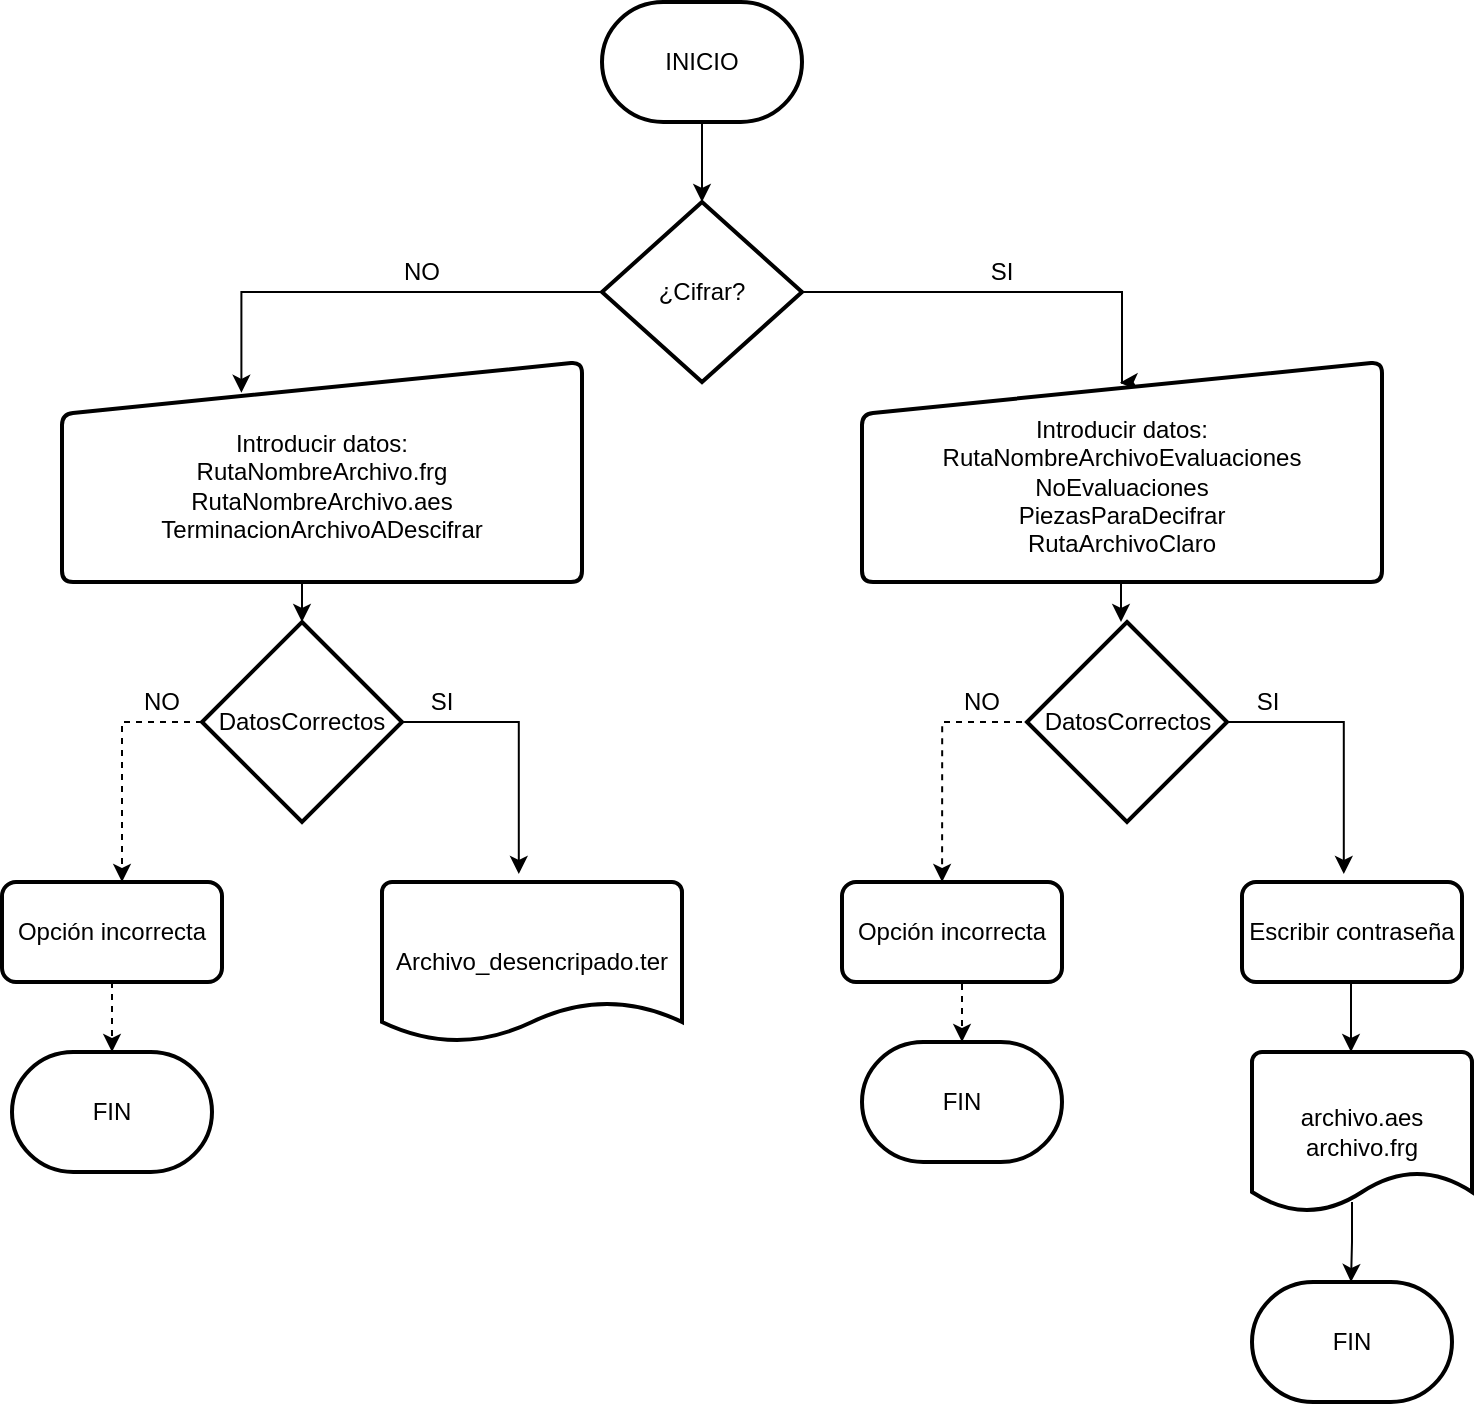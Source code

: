 <mxfile version="20.0.0" type="google"><diagram id="LfTl35wmAn93vM2NIXE-" name="Page-1"><mxGraphModel grid="1" page="1" gridSize="10" guides="1" tooltips="1" connect="1" arrows="1" fold="1" pageScale="1" pageWidth="827" pageHeight="1169" math="0" shadow="0"><root><mxCell id="0"/><mxCell id="1" parent="0"/><mxCell id="IsKuTf25qex9hFy4l03r-24" style="edgeStyle=orthogonalEdgeStyle;rounded=0;orthogonalLoop=1;jettySize=auto;html=1;exitX=0.5;exitY=1;exitDx=0;exitDy=0;exitPerimeter=0;entryX=0.5;entryY=0;entryDx=0;entryDy=0;entryPerimeter=0;" edge="1" parent="1" source="IsKuTf25qex9hFy4l03r-2" target="IsKuTf25qex9hFy4l03r-3"><mxGeometry relative="1" as="geometry"/></mxCell><mxCell id="IsKuTf25qex9hFy4l03r-2" value="INICIO" style="strokeWidth=2;html=1;shape=mxgraph.flowchart.terminator;whiteSpace=wrap;" vertex="1" parent="1"><mxGeometry x="350" width="100" height="60" as="geometry"/></mxCell><mxCell id="IsKuTf25qex9hFy4l03r-26" style="edgeStyle=orthogonalEdgeStyle;rounded=0;orthogonalLoop=1;jettySize=auto;html=1;exitX=1;exitY=0.5;exitDx=0;exitDy=0;exitPerimeter=0;entryX=0.496;entryY=0.094;entryDx=0;entryDy=0;entryPerimeter=0;" edge="1" parent="1" source="IsKuTf25qex9hFy4l03r-3" target="IsKuTf25qex9hFy4l03r-5"><mxGeometry relative="1" as="geometry"><mxPoint x="640" y="160" as="targetPoint"/><Array as="points"><mxPoint x="610" y="145"/></Array></mxGeometry></mxCell><mxCell id="IsKuTf25qex9hFy4l03r-3" value="¿Cifrar?" style="strokeWidth=2;html=1;shape=mxgraph.flowchart.decision;whiteSpace=wrap;" vertex="1" parent="1"><mxGeometry x="350" y="100" width="100" height="90" as="geometry"/></mxCell><mxCell id="IsKuTf25qex9hFy4l03r-4" value="Escribir contraseña" style="rounded=1;whiteSpace=wrap;html=1;absoluteArcSize=1;arcSize=14;strokeWidth=2;" vertex="1" parent="1"><mxGeometry x="670" y="440" width="110" height="50" as="geometry"/></mxCell><mxCell id="IsKuTf25qex9hFy4l03r-5" value="&lt;br&gt;Introducir datos: &lt;br&gt;RutaNombreArchivoEvaluaciones NoEvaluaciones &lt;br&gt;PiezasParaDecifrar &lt;br&gt;RutaArchivoClaro" style="html=1;strokeWidth=2;shape=manualInput;whiteSpace=wrap;rounded=1;size=26;arcSize=11;" vertex="1" parent="1"><mxGeometry x="480" y="180" width="260" height="110" as="geometry"/></mxCell><mxCell id="IsKuTf25qex9hFy4l03r-40" style="edgeStyle=orthogonalEdgeStyle;rounded=0;orthogonalLoop=1;jettySize=auto;html=1;exitX=0.5;exitY=1;exitDx=0;exitDy=0;entryX=0.5;entryY=0;entryDx=0;entryDy=0;entryPerimeter=0;dashed=1;" edge="1" parent="1" source="IsKuTf25qex9hFy4l03r-6" target="IsKuTf25qex9hFy4l03r-22"><mxGeometry relative="1" as="geometry"/></mxCell><mxCell id="IsKuTf25qex9hFy4l03r-6" value="Opción incorrecta" style="rounded=1;whiteSpace=wrap;html=1;absoluteArcSize=1;arcSize=14;strokeWidth=2;" vertex="1" parent="1"><mxGeometry x="50" y="440" width="110" height="50" as="geometry"/></mxCell><mxCell id="IsKuTf25qex9hFy4l03r-9" value="FIN" style="strokeWidth=2;html=1;shape=mxgraph.flowchart.terminator;whiteSpace=wrap;" vertex="1" parent="1"><mxGeometry x="480" y="520" width="100" height="60" as="geometry"/></mxCell><mxCell id="IsKuTf25qex9hFy4l03r-11" value="archivo.aes&lt;br&gt;archivo.frg" style="strokeWidth=2;html=1;shape=mxgraph.flowchart.document2;whiteSpace=wrap;size=0.25;" vertex="1" parent="1"><mxGeometry x="675" y="525" width="110" height="80" as="geometry"/></mxCell><mxCell id="IsKuTf25qex9hFy4l03r-12" value="FIN" style="strokeWidth=2;html=1;shape=mxgraph.flowchart.terminator;whiteSpace=wrap;" vertex="1" parent="1"><mxGeometry x="675" y="640" width="100" height="60" as="geometry"/></mxCell><mxCell id="IsKuTf25qex9hFy4l03r-13" value="&lt;br&gt;Introducir datos: &lt;br&gt;RutaNombreArchivo.frg RutaNombreArchivo.aes&lt;br&gt;TerminacionArchivoADescifrar" style="html=1;strokeWidth=2;shape=manualInput;whiteSpace=wrap;rounded=1;size=26;arcSize=11;" vertex="1" parent="1"><mxGeometry x="80" y="180" width="260" height="110" as="geometry"/></mxCell><mxCell id="IsKuTf25qex9hFy4l03r-18" value="DatosCorrectos" style="strokeWidth=2;html=1;shape=mxgraph.flowchart.decision;whiteSpace=wrap;" vertex="1" parent="1"><mxGeometry x="150" y="310" width="100" height="100" as="geometry"/></mxCell><mxCell id="IsKuTf25qex9hFy4l03r-19" value="DatosCorrectos" style="strokeWidth=2;html=1;shape=mxgraph.flowchart.decision;whiteSpace=wrap;" vertex="1" parent="1"><mxGeometry x="562.5" y="310" width="100" height="100" as="geometry"/></mxCell><mxCell id="IsKuTf25qex9hFy4l03r-20" value="Archivo_desencripado.ter" style="strokeWidth=2;html=1;shape=mxgraph.flowchart.document2;whiteSpace=wrap;size=0.25;" vertex="1" parent="1"><mxGeometry x="240" y="440" width="150" height="80" as="geometry"/></mxCell><mxCell id="IsKuTf25qex9hFy4l03r-22" value="FIN" style="strokeWidth=2;html=1;shape=mxgraph.flowchart.terminator;whiteSpace=wrap;" vertex="1" parent="1"><mxGeometry x="55" y="525" width="100" height="60" as="geometry"/></mxCell><mxCell id="IsKuTf25qex9hFy4l03r-42" style="edgeStyle=orthogonalEdgeStyle;rounded=0;orthogonalLoop=1;jettySize=auto;html=1;exitX=0.5;exitY=1;exitDx=0;exitDy=0;entryX=0.5;entryY=0;entryDx=0;entryDy=0;entryPerimeter=0;dashed=1;" edge="1" parent="1" source="IsKuTf25qex9hFy4l03r-23" target="IsKuTf25qex9hFy4l03r-9"><mxGeometry relative="1" as="geometry"/></mxCell><mxCell id="IsKuTf25qex9hFy4l03r-23" value="Opción incorrecta" style="rounded=1;whiteSpace=wrap;html=1;absoluteArcSize=1;arcSize=14;strokeWidth=2;" vertex="1" parent="1"><mxGeometry x="470" y="440" width="110" height="50" as="geometry"/></mxCell><mxCell id="IsKuTf25qex9hFy4l03r-27" style="edgeStyle=orthogonalEdgeStyle;rounded=0;orthogonalLoop=1;jettySize=auto;html=1;exitX=0;exitY=0.5;exitDx=0;exitDy=0;exitPerimeter=0;entryX=0.345;entryY=0.14;entryDx=0;entryDy=0;entryPerimeter=0;" edge="1" parent="1" source="IsKuTf25qex9hFy4l03r-3" target="IsKuTf25qex9hFy4l03r-13"><mxGeometry relative="1" as="geometry"><mxPoint x="170" y="170" as="targetPoint"/><mxPoint x="460" y="155" as="sourcePoint"/><Array as="points"><mxPoint x="170" y="145"/></Array></mxGeometry></mxCell><mxCell id="IsKuTf25qex9hFy4l03r-28" value="NO" style="text;html=1;strokeColor=none;fillColor=none;align=center;verticalAlign=middle;whiteSpace=wrap;rounded=0;" vertex="1" parent="1"><mxGeometry x="230" y="120" width="60" height="30" as="geometry"/></mxCell><mxCell id="IsKuTf25qex9hFy4l03r-29" value="SI" style="text;html=1;strokeColor=none;fillColor=none;align=center;verticalAlign=middle;whiteSpace=wrap;rounded=0;" vertex="1" parent="1"><mxGeometry x="520" y="120" width="60" height="30" as="geometry"/></mxCell><mxCell id="IsKuTf25qex9hFy4l03r-30" style="edgeStyle=orthogonalEdgeStyle;rounded=0;orthogonalLoop=1;jettySize=auto;html=1;dashed=1;" edge="1" parent="1"><mxGeometry relative="1" as="geometry"><mxPoint x="110" y="440" as="targetPoint"/><mxPoint x="150" y="360" as="sourcePoint"/><Array as="points"><mxPoint x="110" y="360"/><mxPoint x="110" y="440"/></Array></mxGeometry></mxCell><mxCell id="IsKuTf25qex9hFy4l03r-31" value="NO" style="text;html=1;strokeColor=none;fillColor=none;align=center;verticalAlign=middle;whiteSpace=wrap;rounded=0;" vertex="1" parent="1"><mxGeometry x="100" y="334.6" width="60" height="30" as="geometry"/></mxCell><mxCell id="IsKuTf25qex9hFy4l03r-32" style="edgeStyle=orthogonalEdgeStyle;rounded=0;orthogonalLoop=1;jettySize=auto;html=1;entryX=0.455;entryY=0;entryDx=0;entryDy=0;entryPerimeter=0;dashed=1;" edge="1" parent="1" target="IsKuTf25qex9hFy4l03r-23"><mxGeometry relative="1" as="geometry"><mxPoint x="520" y="430" as="targetPoint"/><mxPoint x="560" y="360" as="sourcePoint"/><Array as="points"><mxPoint x="520" y="360"/></Array></mxGeometry></mxCell><mxCell id="IsKuTf25qex9hFy4l03r-33" value="NO" style="text;html=1;strokeColor=none;fillColor=none;align=center;verticalAlign=middle;whiteSpace=wrap;rounded=0;" vertex="1" parent="1"><mxGeometry x="510" y="334.6" width="60" height="30" as="geometry"/></mxCell><mxCell id="IsKuTf25qex9hFy4l03r-35" style="edgeStyle=orthogonalEdgeStyle;rounded=0;orthogonalLoop=1;jettySize=auto;html=1;exitX=1;exitY=0.5;exitDx=0;exitDy=0;entryX=0.456;entryY=-0.05;entryDx=0;entryDy=0;entryPerimeter=0;exitPerimeter=0;" edge="1" parent="1" source="IsKuTf25qex9hFy4l03r-18" target="IsKuTf25qex9hFy4l03r-20"><mxGeometry relative="1" as="geometry"><mxPoint x="308.96" y="404.94" as="targetPoint"/><mxPoint x="150" y="359.6" as="sourcePoint"/><Array as="points"><mxPoint x="308" y="360"/></Array></mxGeometry></mxCell><mxCell id="IsKuTf25qex9hFy4l03r-36" value="SI" style="text;html=1;strokeColor=none;fillColor=none;align=center;verticalAlign=middle;whiteSpace=wrap;rounded=0;" vertex="1" parent="1"><mxGeometry x="240" y="334.6" width="60" height="30" as="geometry"/></mxCell><mxCell id="IsKuTf25qex9hFy4l03r-37" style="edgeStyle=orthogonalEdgeStyle;rounded=0;orthogonalLoop=1;jettySize=auto;html=1;exitX=1;exitY=0.5;exitDx=0;exitDy=0;entryX=0.456;entryY=-0.05;entryDx=0;entryDy=0;entryPerimeter=0;exitPerimeter=0;" edge="1" parent="1"><mxGeometry relative="1" as="geometry"><mxPoint x="720.9" y="436" as="targetPoint"/><mxPoint x="662.5" y="360" as="sourcePoint"/><Array as="points"><mxPoint x="720.5" y="360"/></Array></mxGeometry></mxCell><mxCell id="IsKuTf25qex9hFy4l03r-38" value="SI" style="text;html=1;strokeColor=none;fillColor=none;align=center;verticalAlign=middle;whiteSpace=wrap;rounded=0;" vertex="1" parent="1"><mxGeometry x="652.5" y="334.6" width="60" height="30" as="geometry"/></mxCell><mxCell id="IsKuTf25qex9hFy4l03r-46" style="edgeStyle=orthogonalEdgeStyle;rounded=0;orthogonalLoop=1;jettySize=auto;html=1;entryX=0.5;entryY=0;entryDx=0;entryDy=0;entryPerimeter=0;" edge="1" parent="1"><mxGeometry relative="1" as="geometry"><mxPoint x="725" y="600" as="sourcePoint"/><mxPoint x="724.5" y="640" as="targetPoint"/><Array as="points"><mxPoint x="725" y="620"/></Array></mxGeometry></mxCell><mxCell id="IsKuTf25qex9hFy4l03r-47" style="edgeStyle=orthogonalEdgeStyle;rounded=0;orthogonalLoop=1;jettySize=auto;html=1;exitX=0.5;exitY=1;exitDx=0;exitDy=0;entryX=0.5;entryY=0;entryDx=0;entryDy=0;entryPerimeter=0;" edge="1" parent="1"><mxGeometry relative="1" as="geometry"><mxPoint x="724.5" y="490" as="sourcePoint"/><mxPoint x="724.5" y="525" as="targetPoint"/></mxGeometry></mxCell><mxCell id="IsKuTf25qex9hFy4l03r-49" value="" style="endArrow=classic;html=1;rounded=0;entryX=0.5;entryY=0;entryDx=0;entryDy=0;entryPerimeter=0;" edge="1" parent="1" target="IsKuTf25qex9hFy4l03r-18"><mxGeometry width="50" height="50" relative="1" as="geometry"><mxPoint x="200" y="290" as="sourcePoint"/><mxPoint x="480" y="250" as="targetPoint"/></mxGeometry></mxCell><mxCell id="IsKuTf25qex9hFy4l03r-50" value="" style="endArrow=classic;html=1;rounded=0;entryX=0.5;entryY=0;entryDx=0;entryDy=0;entryPerimeter=0;" edge="1" parent="1"><mxGeometry width="50" height="50" relative="1" as="geometry"><mxPoint x="609.5" y="290" as="sourcePoint"/><mxPoint x="609.5" y="310" as="targetPoint"/></mxGeometry></mxCell></root></mxGraphModel></diagram></mxfile>